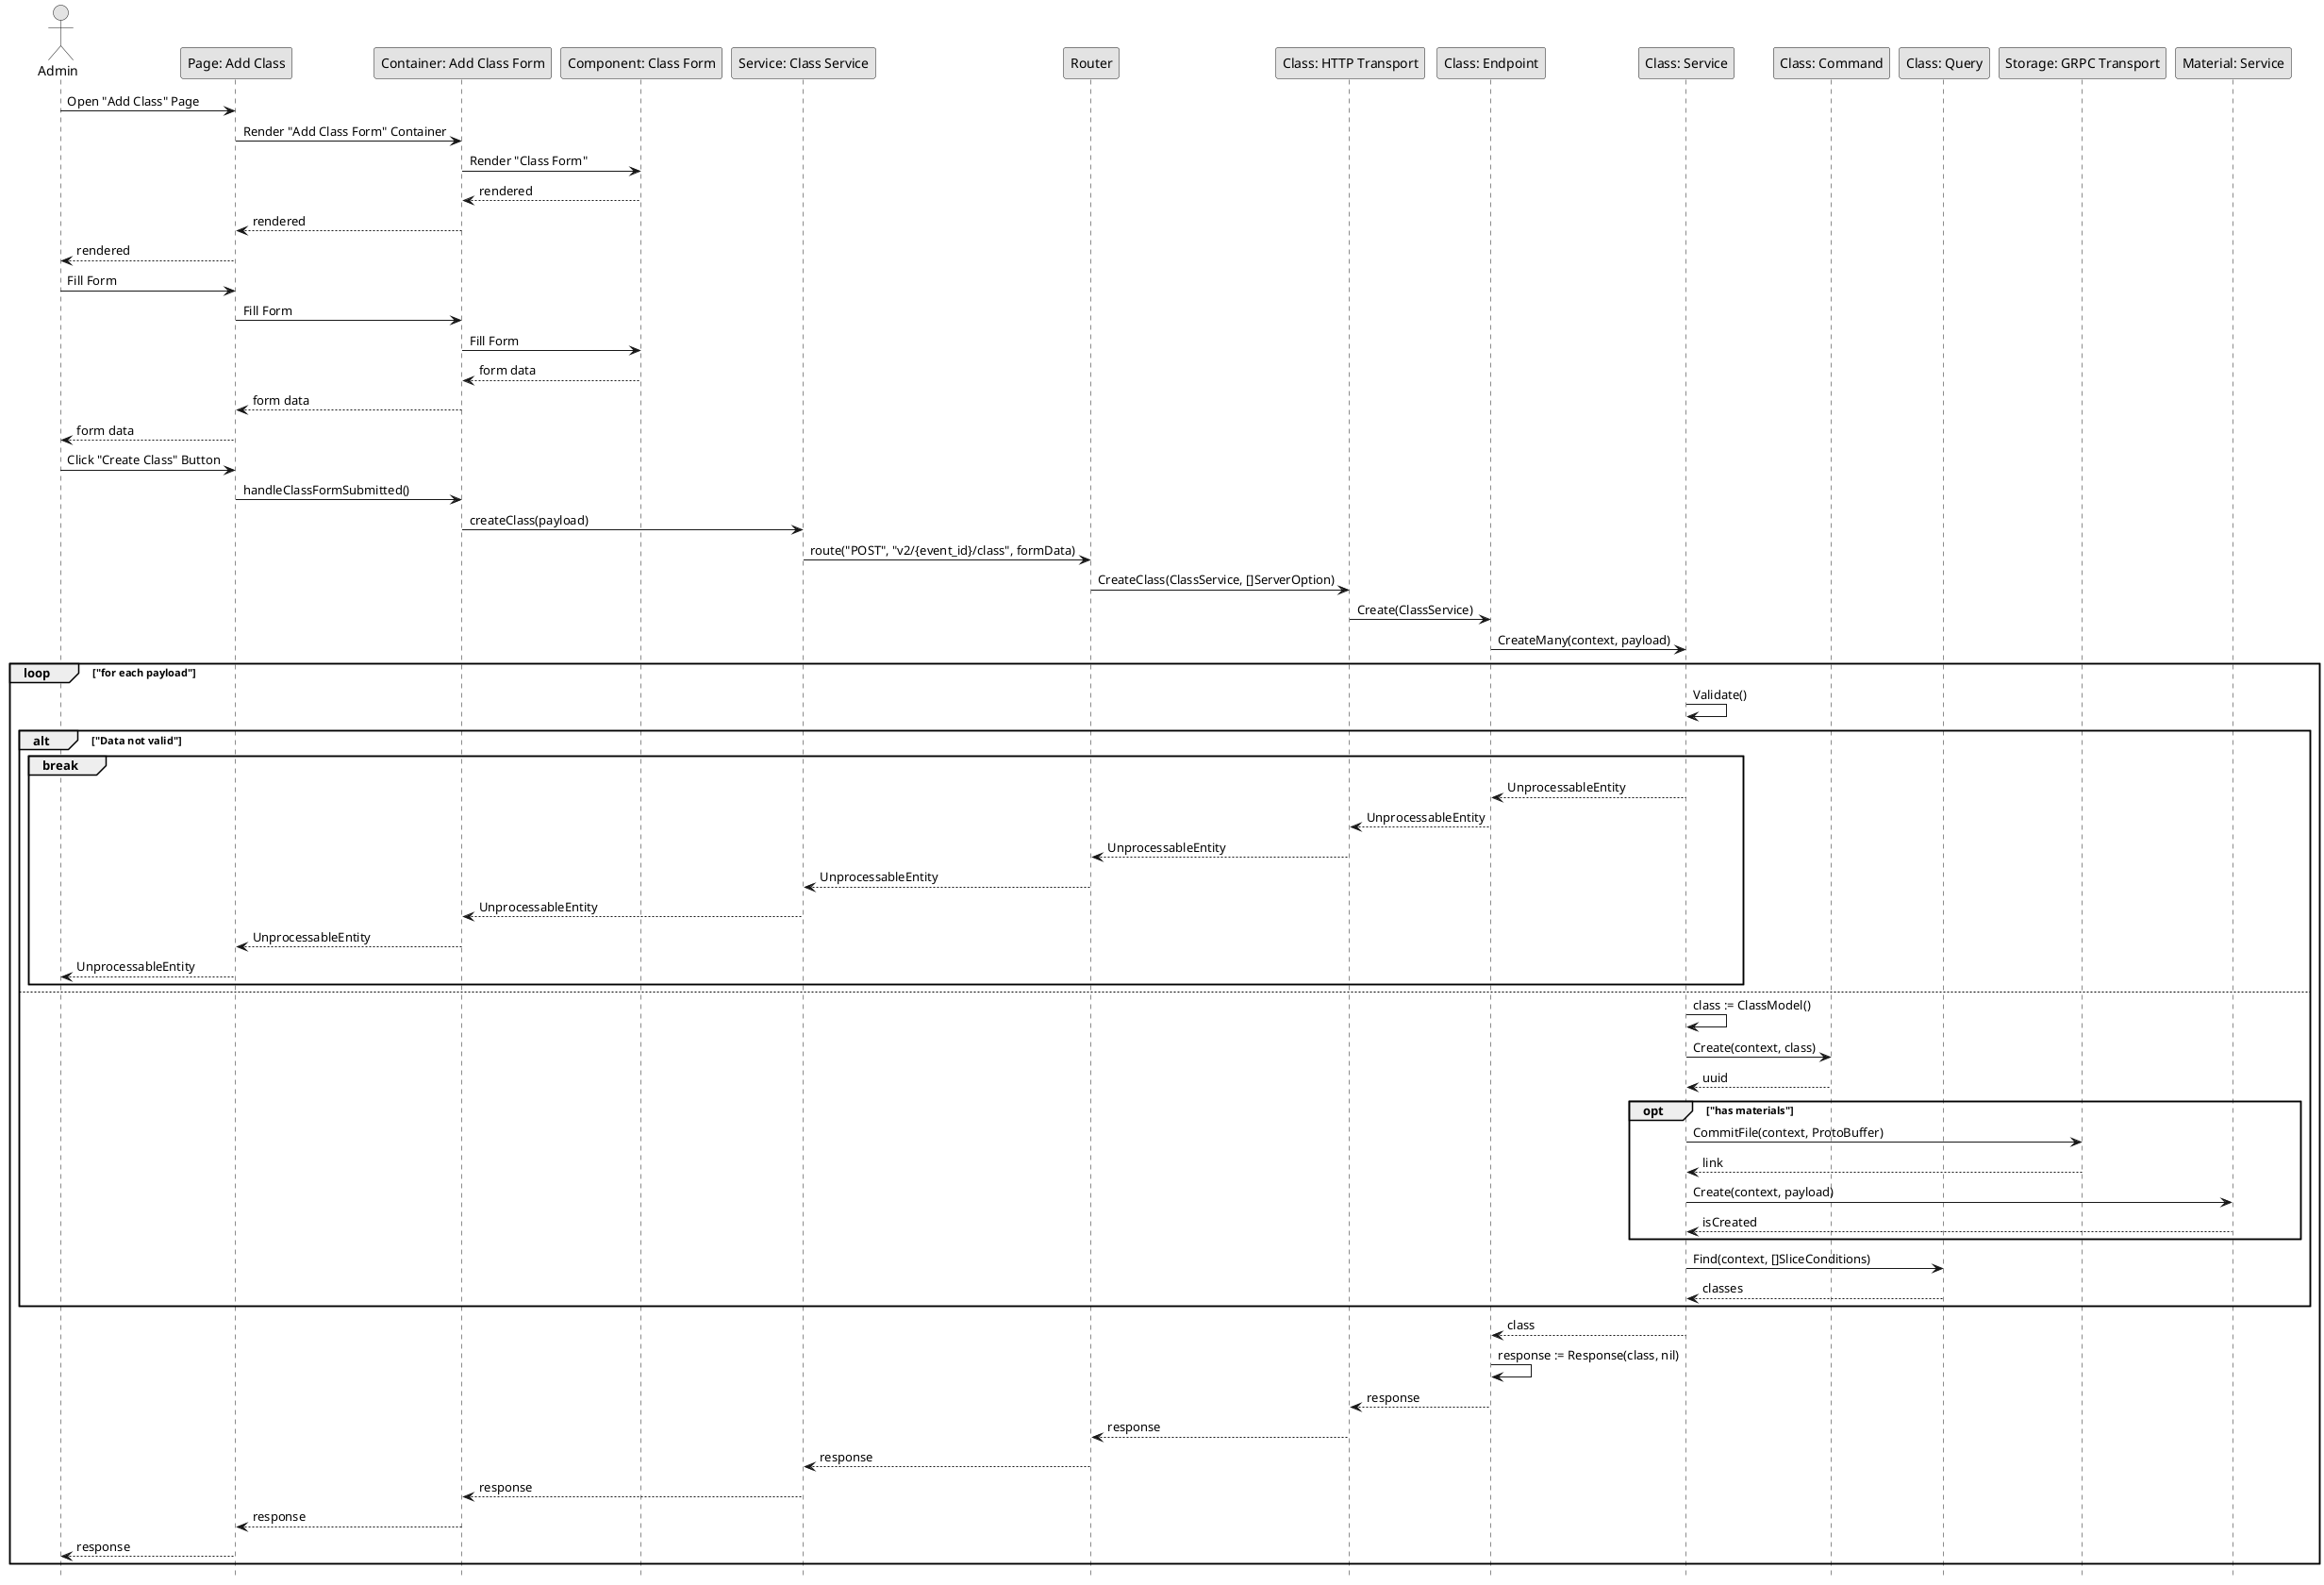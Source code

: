 @startuml CreateClass

skinparam Monochrome true
skinparam Shadowing false
hide footbox

actor Admin
participant "Page: Add Class" as AddClassPage
participant "Container: Add Class Form" as AddClassFormContainer
participant "Component: Class Form" as ClassForm
participant "Service: Class Service" as FEClassService
participant "Router" as Router
participant "Class: HTTP Transport" as ClassHTTPTransport
participant "Class: Endpoint" as ClassEndpoint
participant "Class: Service" as ClassService
participant "Class: Command" as ClassCommand
participant "Class: Query" as ClassQuery
participant "Storage: GRPC Transport" as StorageGRPCTransport
participant "Material: Service" as MaterialService

Admin->AddClassPage: Open "Add Class" Page
AddClassPage->AddClassFormContainer: Render "Add Class Form" Container
AddClassFormContainer->ClassForm: Render "Class Form"
ClassForm-->AddClassFormContainer: rendered
AddClassFormContainer-->AddClassPage: rendered
AddClassPage-->Admin: rendered

Admin->AddClassPage: Fill Form
AddClassPage->AddClassFormContainer: Fill Form
AddClassFormContainer->ClassForm: Fill Form
ClassForm-->AddClassFormContainer: form data
AddClassFormContainer-->AddClassPage: form data
AddClassPage-->Admin: form data

Admin->AddClassPage: Click "Create Class" Button
AddClassPage->AddClassFormContainer: handleClassFormSubmitted()
AddClassFormContainer->FEClassService: createClass(payload)
FEClassService->Router: route("POST", "v2/{event_id}/class", formData)
Router->ClassHTTPTransport: CreateClass(ClassService, []ServerOption)
ClassHTTPTransport->ClassEndpoint: Create(ClassService)
ClassEndpoint->ClassService: CreateMany(context, payload)

loop "for each payload"
    ClassService->ClassService: Validate()

    alt "Data not valid"
        break
            ClassService-->ClassEndpoint: UnprocessableEntity
            ClassEndpoint-->ClassHTTPTransport: UnprocessableEntity
            ClassHTTPTransport-->Router: UnprocessableEntity
            Router-->FEClassService: UnprocessableEntity
            FEClassService-->AddClassFormContainer: UnprocessableEntity
            AddClassFormContainer-->AddClassPage: UnprocessableEntity
            AddClassPage-->Admin: UnprocessableEntity
        end
    else
        ClassService->ClassService: class := ClassModel()
        ClassService->ClassCommand: Create(context, class)
        ClassCommand-->ClassService: uuid

        opt "has materials"
            ClassService->StorageGRPCTransport: CommitFile(context, ProtoBuffer)
            StorageGRPCTransport-->ClassService: link

            ClassService->MaterialService: Create(context, payload)
            MaterialService-->ClassService: isCreated
        end

        ClassService->ClassQuery: Find(context, []SliceConditions)
        ClassQuery-->ClassService: classes
    end

    ClassService-->ClassEndpoint: class
    ClassEndpoint->ClassEndpoint: response := Response(class, nil)
    ClassEndpoint-->ClassHTTPTransport: response
    ClassHTTPTransport-->Router: response
    Router-->FEClassService: response
    FEClassService-->AddClassFormContainer: response
    AddClassFormContainer-->AddClassPage: response
    AddClassPage-->Admin: response
end

@enduml